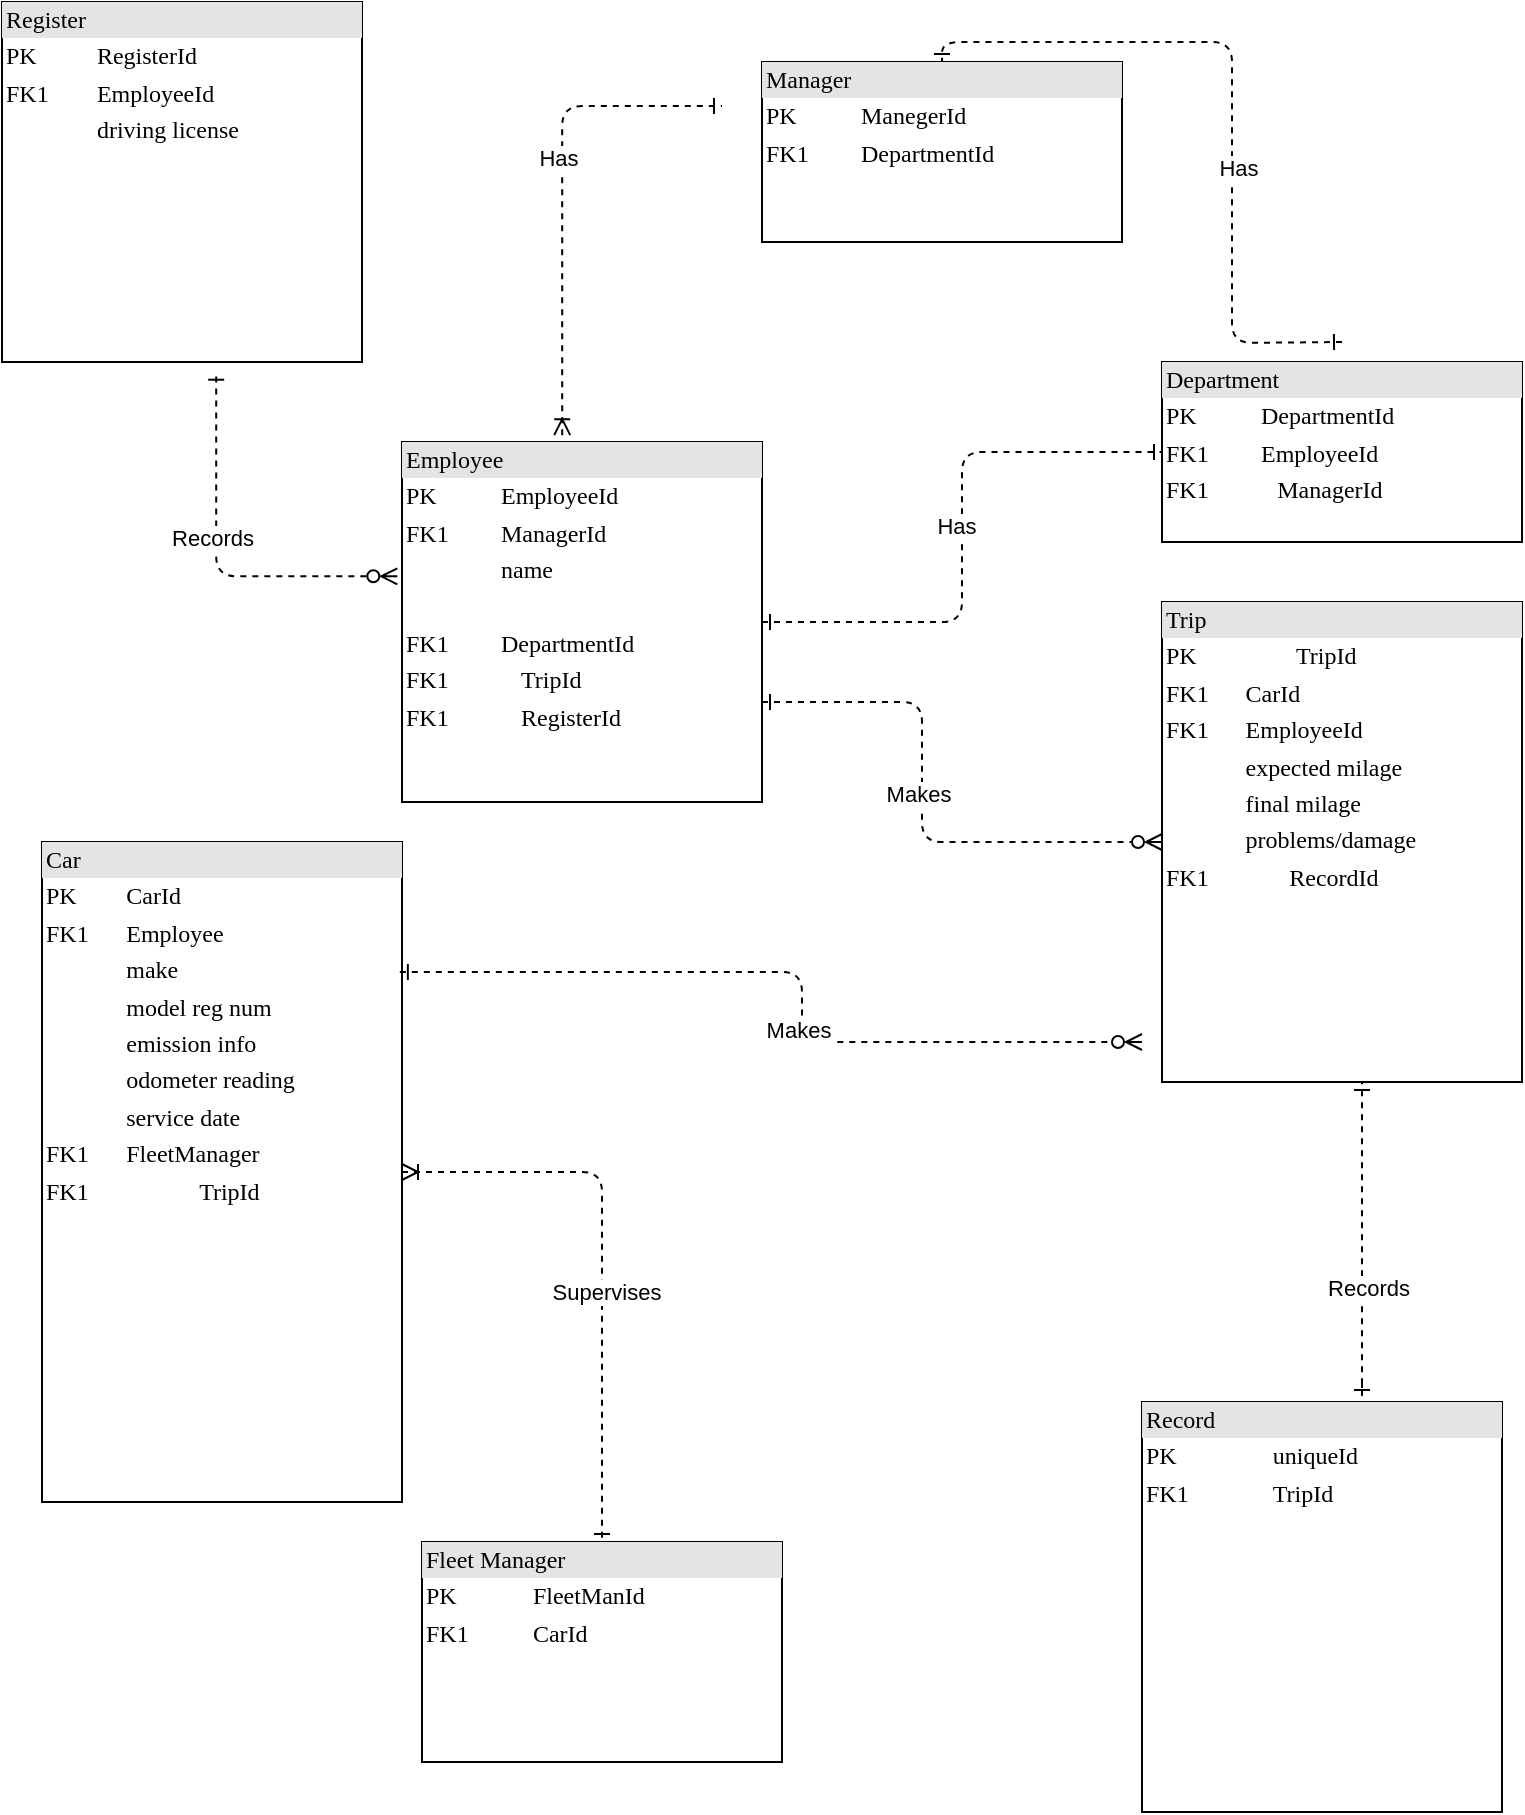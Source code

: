 <mxfile version="20.8.10" type="github">
  <diagram name="Page-1" id="2ca16b54-16f6-2749-3443-fa8db7711227">
    <mxGraphModel dx="1687" dy="1824" grid="1" gridSize="10" guides="1" tooltips="1" connect="1" arrows="1" fold="1" page="1" pageScale="1" pageWidth="1100" pageHeight="850" background="none" math="0" shadow="0">
      <root>
        <mxCell id="0" />
        <mxCell id="1" parent="0" />
        <mxCell id="2ed32ef02a7f4228-19" style="edgeStyle=orthogonalEdgeStyle;html=1;dashed=1;labelBackgroundColor=none;startArrow=ERone;endArrow=ERzeroToMany;fontFamily=Verdana;fontSize=12;align=left;endFill=0;startFill=0;" parent="1" source="2ed32ef02a7f4228-2" edge="1">
          <mxGeometry relative="1" as="geometry">
            <Array as="points">
              <mxPoint x="380" y="200" />
              <mxPoint x="500" y="200" />
              <mxPoint x="500" y="265" />
            </Array>
            <mxPoint x="620" y="270" as="targetPoint" />
          </mxGeometry>
        </mxCell>
        <mxCell id="U6VgLPpV3lreGikL-ILU-10" value="Makes" style="edgeLabel;html=1;align=center;verticalAlign=middle;resizable=0;points=[];" vertex="1" connectable="0" parent="2ed32ef02a7f4228-19">
          <mxGeometry x="-0.065" y="-2" relative="1" as="geometry">
            <mxPoint as="offset" />
          </mxGeometry>
        </mxCell>
        <mxCell id="2ed32ef02a7f4228-20" style="edgeStyle=orthogonalEdgeStyle;html=1;dashed=1;labelBackgroundColor=none;startArrow=ERone;endArrow=ERone;fontFamily=Verdana;fontSize=12;align=left;endFill=0;startFill=0;" parent="1" source="2ed32ef02a7f4228-2" target="2ed32ef02a7f4228-11" edge="1">
          <mxGeometry relative="1" as="geometry" />
        </mxCell>
        <mxCell id="U6VgLPpV3lreGikL-ILU-9" value="Has" style="edgeLabel;html=1;align=center;verticalAlign=middle;resizable=0;points=[];" vertex="1" connectable="0" parent="2ed32ef02a7f4228-20">
          <mxGeometry x="0.031" y="3" relative="1" as="geometry">
            <mxPoint y="-1" as="offset" />
          </mxGeometry>
        </mxCell>
        <mxCell id="2ed32ef02a7f4228-2" value="&lt;div style=&quot;box-sizing: border-box ; width: 100% ; background: #e4e4e4 ; padding: 2px&quot;&gt;Employee&lt;br&gt;&lt;/div&gt;&lt;table style=&quot;border-color: var(--border-color); font-size: 1em; width: 180px;&quot; cellpadding=&quot;2&quot; cellspacing=&quot;0&quot;&gt;&lt;tbody style=&quot;border-color: var(--border-color);&quot;&gt;&lt;tr style=&quot;border-color: var(--border-color);&quot;&gt;&lt;td style=&quot;border-color: var(--border-color);&quot;&gt;PK&lt;/td&gt;&lt;td style=&quot;border-color: var(--border-color);&quot;&gt;EmployeeId&lt;/td&gt;&lt;/tr&gt;&lt;tr style=&quot;border-color: var(--border-color);&quot;&gt;&lt;td style=&quot;border-color: var(--border-color);&quot;&gt;FK1&lt;/td&gt;&lt;td style=&quot;border-color: var(--border-color);&quot;&gt;ManagerId&lt;br style=&quot;border-color: var(--border-color);&quot;&gt;&lt;/td&gt;&lt;/tr&gt;&lt;tr style=&quot;border-color: var(--border-color);&quot;&gt;&lt;td style=&quot;border-color: var(--border-color);&quot;&gt;&lt;br style=&quot;border-color: var(--border-color);&quot;&gt;&lt;/td&gt;&lt;td style=&quot;border-color: var(--border-color);&quot;&gt;name&lt;/td&gt;&lt;/tr&gt;&lt;tr style=&quot;border-color: var(--border-color);&quot;&gt;&lt;td style=&quot;border-color: var(--border-color);&quot;&gt;&lt;br style=&quot;border-color: var(--border-color);&quot;&gt;&lt;/td&gt;&lt;td style=&quot;border-color: var(--border-color);&quot;&gt;&lt;br&gt;&lt;/td&gt;&lt;/tr&gt;&lt;tr style=&quot;border-color: var(--border-color);&quot;&gt;&lt;td style=&quot;border-color: var(--border-color);&quot;&gt;FK1&lt;/td&gt;&lt;td style=&quot;border-color: var(--border-color);&quot;&gt;DepartmentId&lt;/td&gt;&lt;/tr&gt;&lt;/tbody&gt;&lt;/table&gt;&lt;table align=&quot;left&quot; style=&quot;width: 100% ; font-size: 1em&quot; cellpadding=&quot;2&quot; cellspacing=&quot;0&quot;&gt;&lt;tbody&gt;&lt;tr&gt;&lt;td&gt;FK1&lt;/td&gt;&lt;td&gt;TripId&lt;br&gt;&lt;/td&gt;&lt;/tr&gt;&lt;tr&gt;&lt;td&gt;FK1&lt;/td&gt;&lt;td&gt;RegisterId&lt;/td&gt;&lt;/tr&gt;&lt;/tbody&gt;&lt;/table&gt;" style="verticalAlign=top;align=left;overflow=fill;html=1;rounded=0;shadow=0;comic=0;labelBackgroundColor=none;strokeWidth=1;fontFamily=Verdana;fontSize=12" parent="1" vertex="1">
          <mxGeometry x="240" y="70" width="180" height="180" as="geometry" />
        </mxCell>
        <mxCell id="2ed32ef02a7f4228-6" value="&lt;div style=&quot;box-sizing: border-box ; width: 100% ; background: #e4e4e4 ; padding: 2px&quot;&gt;Record&lt;/div&gt;&lt;table style=&quot;width: 100% ; font-size: 1em&quot; cellpadding=&quot;2&quot; cellspacing=&quot;0&quot;&gt;&lt;tbody&gt;&lt;tr&gt;&lt;td&gt;PK&lt;/td&gt;&lt;td&gt;uniqueId&lt;/td&gt;&lt;/tr&gt;&lt;tr&gt;&lt;td&gt;FK1&lt;/td&gt;&lt;td&gt;TripId&lt;/td&gt;&lt;/tr&gt;&lt;tr&gt;&lt;td&gt;&lt;br&gt;&lt;/td&gt;&lt;td&gt;&lt;br&gt;&lt;/td&gt;&lt;/tr&gt;&lt;tr&gt;&lt;td&gt;&lt;br&gt;&lt;/td&gt;&lt;td&gt;&lt;br&gt;&lt;/td&gt;&lt;/tr&gt;&lt;tr&gt;&lt;td&gt;&lt;/td&gt;&lt;td&gt;&lt;br&gt;&lt;/td&gt;&lt;/tr&gt;&lt;/tbody&gt;&lt;/table&gt;" style="verticalAlign=top;align=left;overflow=fill;html=1;rounded=0;shadow=0;comic=0;labelBackgroundColor=none;strokeWidth=1;fontFamily=Verdana;fontSize=12" parent="1" vertex="1">
          <mxGeometry x="610" y="550" width="180" height="205" as="geometry" />
        </mxCell>
        <mxCell id="2ed32ef02a7f4228-7" value="&lt;div style=&quot;box-sizing: border-box ; width: 100% ; background: #e4e4e4 ; padding: 2px&quot;&gt;Fleet Manager&lt;/div&gt;&lt;table style=&quot;width: 100% ; font-size: 1em&quot; cellpadding=&quot;2&quot; cellspacing=&quot;0&quot;&gt;&lt;tbody&gt;&lt;tr&gt;&lt;td&gt;PK&lt;/td&gt;&lt;td&gt;FleetManId&lt;/td&gt;&lt;/tr&gt;&lt;tr&gt;&lt;td&gt;FK1&lt;/td&gt;&lt;td&gt;CarId&lt;/td&gt;&lt;/tr&gt;&lt;/tbody&gt;&lt;/table&gt;" style="verticalAlign=top;align=left;overflow=fill;html=1;rounded=0;shadow=0;comic=0;labelBackgroundColor=none;strokeWidth=1;fontFamily=Verdana;fontSize=12" parent="1" vertex="1">
          <mxGeometry x="250" y="620" width="180" height="110" as="geometry" />
        </mxCell>
        <mxCell id="2ed32ef02a7f4228-17" style="edgeStyle=orthogonalEdgeStyle;html=1;entryX=0.5;entryY=0;labelBackgroundColor=none;startArrow=ERoneToMany;endArrow=ERone;fontFamily=Verdana;fontSize=12;align=left;dashed=1;startFill=0;endFill=0;" parent="1" source="2ed32ef02a7f4228-8" target="2ed32ef02a7f4228-7" edge="1">
          <mxGeometry relative="1" as="geometry" />
        </mxCell>
        <mxCell id="U6VgLPpV3lreGikL-ILU-13" value="Supervises" style="edgeLabel;html=1;align=center;verticalAlign=middle;resizable=0;points=[];" vertex="1" connectable="0" parent="2ed32ef02a7f4228-17">
          <mxGeometry x="0.118" y="1" relative="1" as="geometry">
            <mxPoint x="1" as="offset" />
          </mxGeometry>
        </mxCell>
        <mxCell id="2ed32ef02a7f4228-8" value="&lt;div style=&quot;box-sizing: border-box ; width: 100% ; background: #e4e4e4 ; padding: 2px&quot;&gt;Car&lt;br&gt;&lt;/div&gt;&lt;table style=&quot;border-color: var(--border-color); font-size: 1em; width: 180px;&quot; cellpadding=&quot;2&quot; cellspacing=&quot;0&quot;&gt;&lt;tbody style=&quot;border-color: var(--border-color);&quot;&gt;&lt;tr style=&quot;border-color: var(--border-color);&quot;&gt;&lt;td style=&quot;border-color: var(--border-color);&quot;&gt;PK&lt;/td&gt;&lt;td style=&quot;border-color: var(--border-color);&quot;&gt;CarId&lt;/td&gt;&lt;/tr&gt;&lt;tr style=&quot;border-color: var(--border-color);&quot;&gt;&lt;td style=&quot;border-color: var(--border-color);&quot;&gt;FK1&lt;/td&gt;&lt;td style=&quot;border-color: var(--border-color);&quot;&gt;Employee&lt;br style=&quot;border-color: var(--border-color);&quot;&gt;&lt;/td&gt;&lt;/tr&gt;&lt;tr style=&quot;border-color: var(--border-color);&quot;&gt;&lt;td style=&quot;border-color: var(--border-color);&quot;&gt;&lt;br style=&quot;border-color: var(--border-color);&quot;&gt;&lt;/td&gt;&lt;td style=&quot;border-color: var(--border-color);&quot;&gt;make&lt;/td&gt;&lt;/tr&gt;&lt;tr style=&quot;border-color: var(--border-color);&quot;&gt;&lt;td style=&quot;border-color: var(--border-color);&quot;&gt;&lt;br style=&quot;border-color: var(--border-color);&quot;&gt;&lt;/td&gt;&lt;td style=&quot;border-color: var(--border-color);&quot;&gt;model reg num&lt;/td&gt;&lt;/tr&gt;&lt;tr style=&quot;border-color: var(--border-color);&quot;&gt;&lt;td style=&quot;border-color: var(--border-color);&quot;&gt;&lt;br style=&quot;border-color: var(--border-color);&quot;&gt;&lt;/td&gt;&lt;td style=&quot;border-color: var(--border-color);&quot;&gt;emission info&lt;/td&gt;&lt;/tr&gt;&lt;tr style=&quot;border-color: var(--border-color);&quot;&gt;&lt;td style=&quot;border-color: var(--border-color);&quot;&gt;&lt;br style=&quot;border-color: var(--border-color);&quot;&gt;&lt;/td&gt;&lt;td style=&quot;border-color: var(--border-color);&quot;&gt;odometer reading&lt;/td&gt;&lt;/tr&gt;&lt;tr style=&quot;border-color: var(--border-color);&quot;&gt;&lt;td style=&quot;border-color: var(--border-color);&quot;&gt;&lt;br style=&quot;border-color: var(--border-color);&quot;&gt;&lt;/td&gt;&lt;td style=&quot;border-color: var(--border-color);&quot;&gt;service date&lt;/td&gt;&lt;/tr&gt;&lt;tr style=&quot;border-color: var(--border-color);&quot;&gt;&lt;td style=&quot;border-color: var(--border-color);&quot;&gt;FK1&lt;/td&gt;&lt;td style=&quot;border-color: var(--border-color);&quot;&gt;FleetManager&lt;/td&gt;&lt;/tr&gt;&lt;/tbody&gt;&lt;/table&gt;&lt;table style=&quot;width: 100% ; font-size: 1em&quot; cellpadding=&quot;2&quot; cellspacing=&quot;0&quot;&gt;&lt;tbody&gt;&lt;tr&gt;&lt;td&gt;FK1&lt;/td&gt;&lt;td&gt;TripId&lt;/td&gt;&lt;/tr&gt;&lt;tr&gt;&lt;td&gt;&lt;br&gt;&lt;/td&gt;&lt;td&gt;&lt;/td&gt;&lt;/tr&gt;&lt;/tbody&gt;&lt;/table&gt;" style="verticalAlign=top;align=left;overflow=fill;html=1;rounded=0;shadow=0;comic=0;labelBackgroundColor=none;strokeWidth=1;fontFamily=Verdana;fontSize=12" parent="1" vertex="1">
          <mxGeometry x="60" y="270" width="180" height="330" as="geometry" />
        </mxCell>
        <mxCell id="2ed32ef02a7f4228-9" value="&lt;div style=&quot;box-sizing:border-box;width:100%;background:#e4e4e4;padding:2px;&quot;&gt;Manager&lt;/div&gt;&lt;table style=&quot;width:100%;font-size:1em;&quot; cellpadding=&quot;2&quot; cellspacing=&quot;0&quot;&gt;&lt;tbody&gt;&lt;tr&gt;&lt;td&gt;PK&lt;/td&gt;&lt;td&gt;ManegerId&lt;br&gt;&lt;/td&gt;&lt;/tr&gt;&lt;tr&gt;&lt;td&gt;FK1&lt;/td&gt;&lt;td&gt;DepartmentId&lt;/td&gt;&lt;/tr&gt;&lt;/tbody&gt;&lt;/table&gt;" style="verticalAlign=top;align=left;overflow=fill;html=1;rounded=0;shadow=0;comic=0;labelBackgroundColor=none;strokeWidth=1;fontFamily=Verdana;fontSize=12" parent="1" vertex="1">
          <mxGeometry x="420" y="-120" width="180" height="90" as="geometry" />
        </mxCell>
        <mxCell id="2ed32ef02a7f4228-21" style="edgeStyle=orthogonalEdgeStyle;html=1;entryX=0.5;entryY=0;dashed=1;labelBackgroundColor=none;startArrow=ERone;endArrow=ERone;fontFamily=Verdana;fontSize=12;align=left;startFill=0;endFill=0;" parent="1" target="2ed32ef02a7f4228-9" edge="1">
          <mxGeometry relative="1" as="geometry">
            <mxPoint x="710" y="20" as="sourcePoint" />
          </mxGeometry>
        </mxCell>
        <mxCell id="U6VgLPpV3lreGikL-ILU-6" value="Has" style="edgeLabel;html=1;align=center;verticalAlign=middle;resizable=0;points=[];" vertex="1" connectable="0" parent="2ed32ef02a7f4228-21">
          <mxGeometry x="-0.209" y="-3" relative="1" as="geometry">
            <mxPoint as="offset" />
          </mxGeometry>
        </mxCell>
        <mxCell id="2ed32ef02a7f4228-10" value="&lt;div style=&quot;box-sizing: border-box ; width: 100% ; background: #e4e4e4 ; padding: 2px&quot;&gt;Trip&lt;/div&gt;&lt;table style=&quot;border-color: var(--border-color); font-size: 1em; width: 180px;&quot; cellpadding=&quot;2&quot; cellspacing=&quot;0&quot;&gt;&lt;tbody style=&quot;border-color: var(--border-color);&quot;&gt;&lt;tr style=&quot;border-color: var(--border-color);&quot;&gt;&lt;td style=&quot;border-color: var(--border-color);&quot;&gt;PK&lt;/td&gt;&lt;td style=&quot;border-color: var(--border-color);&quot;&gt;TripId&lt;/td&gt;&lt;/tr&gt;&lt;/tbody&gt;&lt;/table&gt;&lt;table style=&quot;width: 100% ; font-size: 1em&quot; cellpadding=&quot;2&quot; cellspacing=&quot;0&quot;&gt;&lt;tbody&gt;&lt;tr&gt;&lt;td&gt;FK1&lt;/td&gt;&lt;td&gt;CarId&lt;/td&gt;&lt;/tr&gt;&lt;tr&gt;&lt;td&gt;FK1&lt;/td&gt;&lt;td&gt;EmployeeId&lt;br&gt;&lt;/td&gt;&lt;/tr&gt;&lt;tr&gt;&lt;td&gt;&lt;br&gt;&lt;/td&gt;&lt;td&gt;expected milage&lt;/td&gt;&lt;/tr&gt;&lt;tr&gt;&lt;td&gt;&lt;br&gt;&lt;/td&gt;&lt;td&gt;final milage&lt;br&gt;&lt;/td&gt;&lt;/tr&gt;&lt;tr&gt;&lt;td&gt;&lt;br&gt;&lt;/td&gt;&lt;td&gt;problems/damage&lt;/td&gt;&lt;/tr&gt;&lt;/tbody&gt;&lt;/table&gt;&lt;table style=&quot;border-color: var(--border-color); font-size: 1em; width: 180px;&quot; cellpadding=&quot;2&quot; cellspacing=&quot;0&quot;&gt;&lt;tbody style=&quot;border-color: var(--border-color);&quot;&gt;&lt;tr style=&quot;border-color: var(--border-color);&quot;&gt;&lt;td style=&quot;border-color: var(--border-color);&quot;&gt;FK1&lt;/td&gt;&lt;td style=&quot;border-color: var(--border-color);&quot;&gt;RecordId&lt;/td&gt;&lt;/tr&gt;&lt;/tbody&gt;&lt;/table&gt;" style="verticalAlign=top;align=left;overflow=fill;html=1;rounded=0;shadow=0;comic=0;labelBackgroundColor=none;strokeWidth=1;fontFamily=Verdana;fontSize=12" parent="1" vertex="1">
          <mxGeometry x="620" y="150" width="180" height="240" as="geometry" />
        </mxCell>
        <mxCell id="2ed32ef02a7f4228-11" value="&lt;div style=&quot;box-sizing:border-box;width:100%;background:#e4e4e4;padding:2px;&quot;&gt;Department&lt;br&gt;&lt;/div&gt;&lt;table style=&quot;border-color: var(--border-color); font-size: 1em; width: 180px;&quot; cellpadding=&quot;2&quot; cellspacing=&quot;0&quot;&gt;&lt;tbody style=&quot;border-color: var(--border-color);&quot;&gt;&lt;tr style=&quot;border-color: var(--border-color);&quot;&gt;&lt;td style=&quot;border-color: var(--border-color);&quot;&gt;PK&lt;/td&gt;&lt;td style=&quot;border-color: var(--border-color);&quot;&gt;DepartmentId&lt;/td&gt;&lt;/tr&gt;&lt;tr style=&quot;border-color: var(--border-color);&quot;&gt;&lt;td style=&quot;border-color: var(--border-color);&quot;&gt;FK1&lt;/td&gt;&lt;td style=&quot;border-color: var(--border-color);&quot;&gt;EmployeeId&lt;/td&gt;&lt;/tr&gt;&lt;/tbody&gt;&lt;/table&gt;&lt;table style=&quot;width:100%;font-size:1em;&quot; cellpadding=&quot;2&quot; cellspacing=&quot;0&quot;&gt;&lt;tbody&gt;&lt;tr&gt;&lt;td&gt;FK1&lt;/td&gt;&lt;td&gt;ManagerId&lt;/td&gt;&lt;/tr&gt;&lt;tr&gt;&lt;td&gt;&lt;/td&gt;&lt;td&gt;&lt;br&gt;&lt;/td&gt;&lt;/tr&gt;&lt;/tbody&gt;&lt;/table&gt;" style="verticalAlign=top;align=left;overflow=fill;html=1;rounded=0;shadow=0;comic=0;labelBackgroundColor=none;strokeWidth=1;fontFamily=Verdana;fontSize=12" parent="1" vertex="1">
          <mxGeometry x="620" y="30" width="180" height="90" as="geometry" />
        </mxCell>
        <mxCell id="U6VgLPpV3lreGikL-ILU-1" style="edgeStyle=orthogonalEdgeStyle;html=1;dashed=1;labelBackgroundColor=none;startArrow=ERone;endArrow=ERzeroToMany;fontFamily=Verdana;fontSize=12;align=left;exitX=0.994;exitY=0.197;exitDx=0;exitDy=0;exitPerimeter=0;startFill=0;endFill=0;" edge="1" parent="1" source="2ed32ef02a7f4228-8">
          <mxGeometry relative="1" as="geometry">
            <Array as="points">
              <mxPoint x="440" y="335" />
              <mxPoint x="440" y="370" />
            </Array>
            <mxPoint x="390" y="270" as="sourcePoint" />
            <mxPoint x="610" y="370" as="targetPoint" />
          </mxGeometry>
        </mxCell>
        <mxCell id="U6VgLPpV3lreGikL-ILU-11" value="Makes" style="edgeLabel;html=1;align=center;verticalAlign=middle;resizable=0;points=[];" vertex="1" connectable="0" parent="U6VgLPpV3lreGikL-ILU-1">
          <mxGeometry x="0.13" y="-2" relative="1" as="geometry">
            <mxPoint as="offset" />
          </mxGeometry>
        </mxCell>
        <mxCell id="U6VgLPpV3lreGikL-ILU-2" style="edgeStyle=orthogonalEdgeStyle;html=1;dashed=1;labelBackgroundColor=none;startArrow=ERoneToMany;endArrow=ERone;fontFamily=Verdana;fontSize=12;align=left;startFill=0;endFill=0;exitX=0.445;exitY=-0.019;exitDx=0;exitDy=0;exitPerimeter=0;" edge="1" parent="1" source="2ed32ef02a7f4228-2">
          <mxGeometry relative="1" as="geometry">
            <mxPoint x="300" y="54" as="sourcePoint" />
            <mxPoint x="400" y="-98" as="targetPoint" />
            <Array as="points">
              <mxPoint x="320" y="-98" />
            </Array>
          </mxGeometry>
        </mxCell>
        <mxCell id="U6VgLPpV3lreGikL-ILU-8" value="Has" style="edgeLabel;html=1;align=center;verticalAlign=middle;resizable=0;points=[];" vertex="1" connectable="0" parent="U6VgLPpV3lreGikL-ILU-2">
          <mxGeometry x="0.134" y="2" relative="1" as="geometry">
            <mxPoint as="offset" />
          </mxGeometry>
        </mxCell>
        <mxCell id="U6VgLPpV3lreGikL-ILU-16" value="&lt;div style=&quot;box-sizing: border-box ; width: 100% ; background: #e4e4e4 ; padding: 2px&quot;&gt;Register&lt;/div&gt;&lt;table style=&quot;border-color: var(--border-color); font-size: 1em; width: 180px;&quot; cellpadding=&quot;2&quot; cellspacing=&quot;0&quot;&gt;&lt;tbody style=&quot;border-color: var(--border-color);&quot;&gt;&lt;tr style=&quot;border-color: var(--border-color);&quot;&gt;&lt;td style=&quot;border-color: var(--border-color);&quot;&gt;PK&lt;/td&gt;&lt;td style=&quot;border-color: var(--border-color);&quot;&gt;RegisterId&lt;/td&gt;&lt;/tr&gt;&lt;tr style=&quot;border-color: var(--border-color);&quot;&gt;&lt;td style=&quot;border-color: var(--border-color);&quot;&gt;FK1&lt;/td&gt;&lt;td style=&quot;border-color: var(--border-color);&quot;&gt;EmployeeId&lt;br style=&quot;border-color: var(--border-color);&quot;&gt;&lt;/td&gt;&lt;/tr&gt;&lt;tr style=&quot;border-color: var(--border-color);&quot;&gt;&lt;td style=&quot;border-color: var(--border-color);&quot;&gt;&lt;br&gt;&lt;/td&gt;&lt;td style=&quot;border-color: var(--border-color);&quot;&gt;driving license&lt;/td&gt;&lt;/tr&gt;&lt;/tbody&gt;&lt;/table&gt;&lt;table align=&quot;left&quot; style=&quot;width: 100% ; font-size: 1em&quot; cellpadding=&quot;2&quot; cellspacing=&quot;0&quot;&gt;&lt;tbody&gt;&lt;tr&gt;&lt;td&gt;&lt;/td&gt;&lt;td&gt;&lt;br&gt;&lt;/td&gt;&lt;/tr&gt;&lt;/tbody&gt;&lt;/table&gt;" style="verticalAlign=top;align=left;overflow=fill;html=1;rounded=0;shadow=0;comic=0;labelBackgroundColor=none;strokeWidth=1;fontFamily=Verdana;fontSize=12" vertex="1" parent="1">
          <mxGeometry x="40" y="-150" width="180" height="180" as="geometry" />
        </mxCell>
        <mxCell id="U6VgLPpV3lreGikL-ILU-17" style="edgeStyle=orthogonalEdgeStyle;html=1;dashed=1;labelBackgroundColor=none;startArrow=ERzeroToMany;endArrow=ERone;fontFamily=Verdana;fontSize=12;align=left;startFill=0;endFill=0;exitX=-0.013;exitY=0.373;exitDx=0;exitDy=0;exitPerimeter=0;entryX=0.595;entryY=1.027;entryDx=0;entryDy=0;entryPerimeter=0;" edge="1" parent="1" source="2ed32ef02a7f4228-2" target="U6VgLPpV3lreGikL-ILU-16">
          <mxGeometry relative="1" as="geometry">
            <mxPoint x="230" y="140" as="sourcePoint" />
            <mxPoint x="149" y="40" as="targetPoint" />
          </mxGeometry>
        </mxCell>
        <mxCell id="U6VgLPpV3lreGikL-ILU-18" value="Records" style="edgeLabel;html=1;align=center;verticalAlign=middle;resizable=0;points=[];" vertex="1" connectable="0" parent="U6VgLPpV3lreGikL-ILU-17">
          <mxGeometry x="0.134" y="2" relative="1" as="geometry">
            <mxPoint as="offset" />
          </mxGeometry>
        </mxCell>
        <mxCell id="U6VgLPpV3lreGikL-ILU-19" style="edgeStyle=orthogonalEdgeStyle;html=1;entryX=0.5;entryY=0;dashed=1;labelBackgroundColor=none;startArrow=ERone;endArrow=ERone;fontFamily=Verdana;fontSize=12;align=left;startFill=0;endFill=0;" edge="1" parent="1">
          <mxGeometry relative="1" as="geometry">
            <mxPoint x="720" y="540" as="sourcePoint" />
            <mxPoint x="720" y="390.0" as="targetPoint" />
            <Array as="points">
              <mxPoint x="720" y="550" />
            </Array>
          </mxGeometry>
        </mxCell>
        <mxCell id="U6VgLPpV3lreGikL-ILU-20" value="Records" style="edgeLabel;html=1;align=center;verticalAlign=middle;resizable=0;points=[];" vertex="1" connectable="0" parent="U6VgLPpV3lreGikL-ILU-19">
          <mxGeometry x="-0.209" y="-3" relative="1" as="geometry">
            <mxPoint as="offset" />
          </mxGeometry>
        </mxCell>
      </root>
    </mxGraphModel>
  </diagram>
</mxfile>
